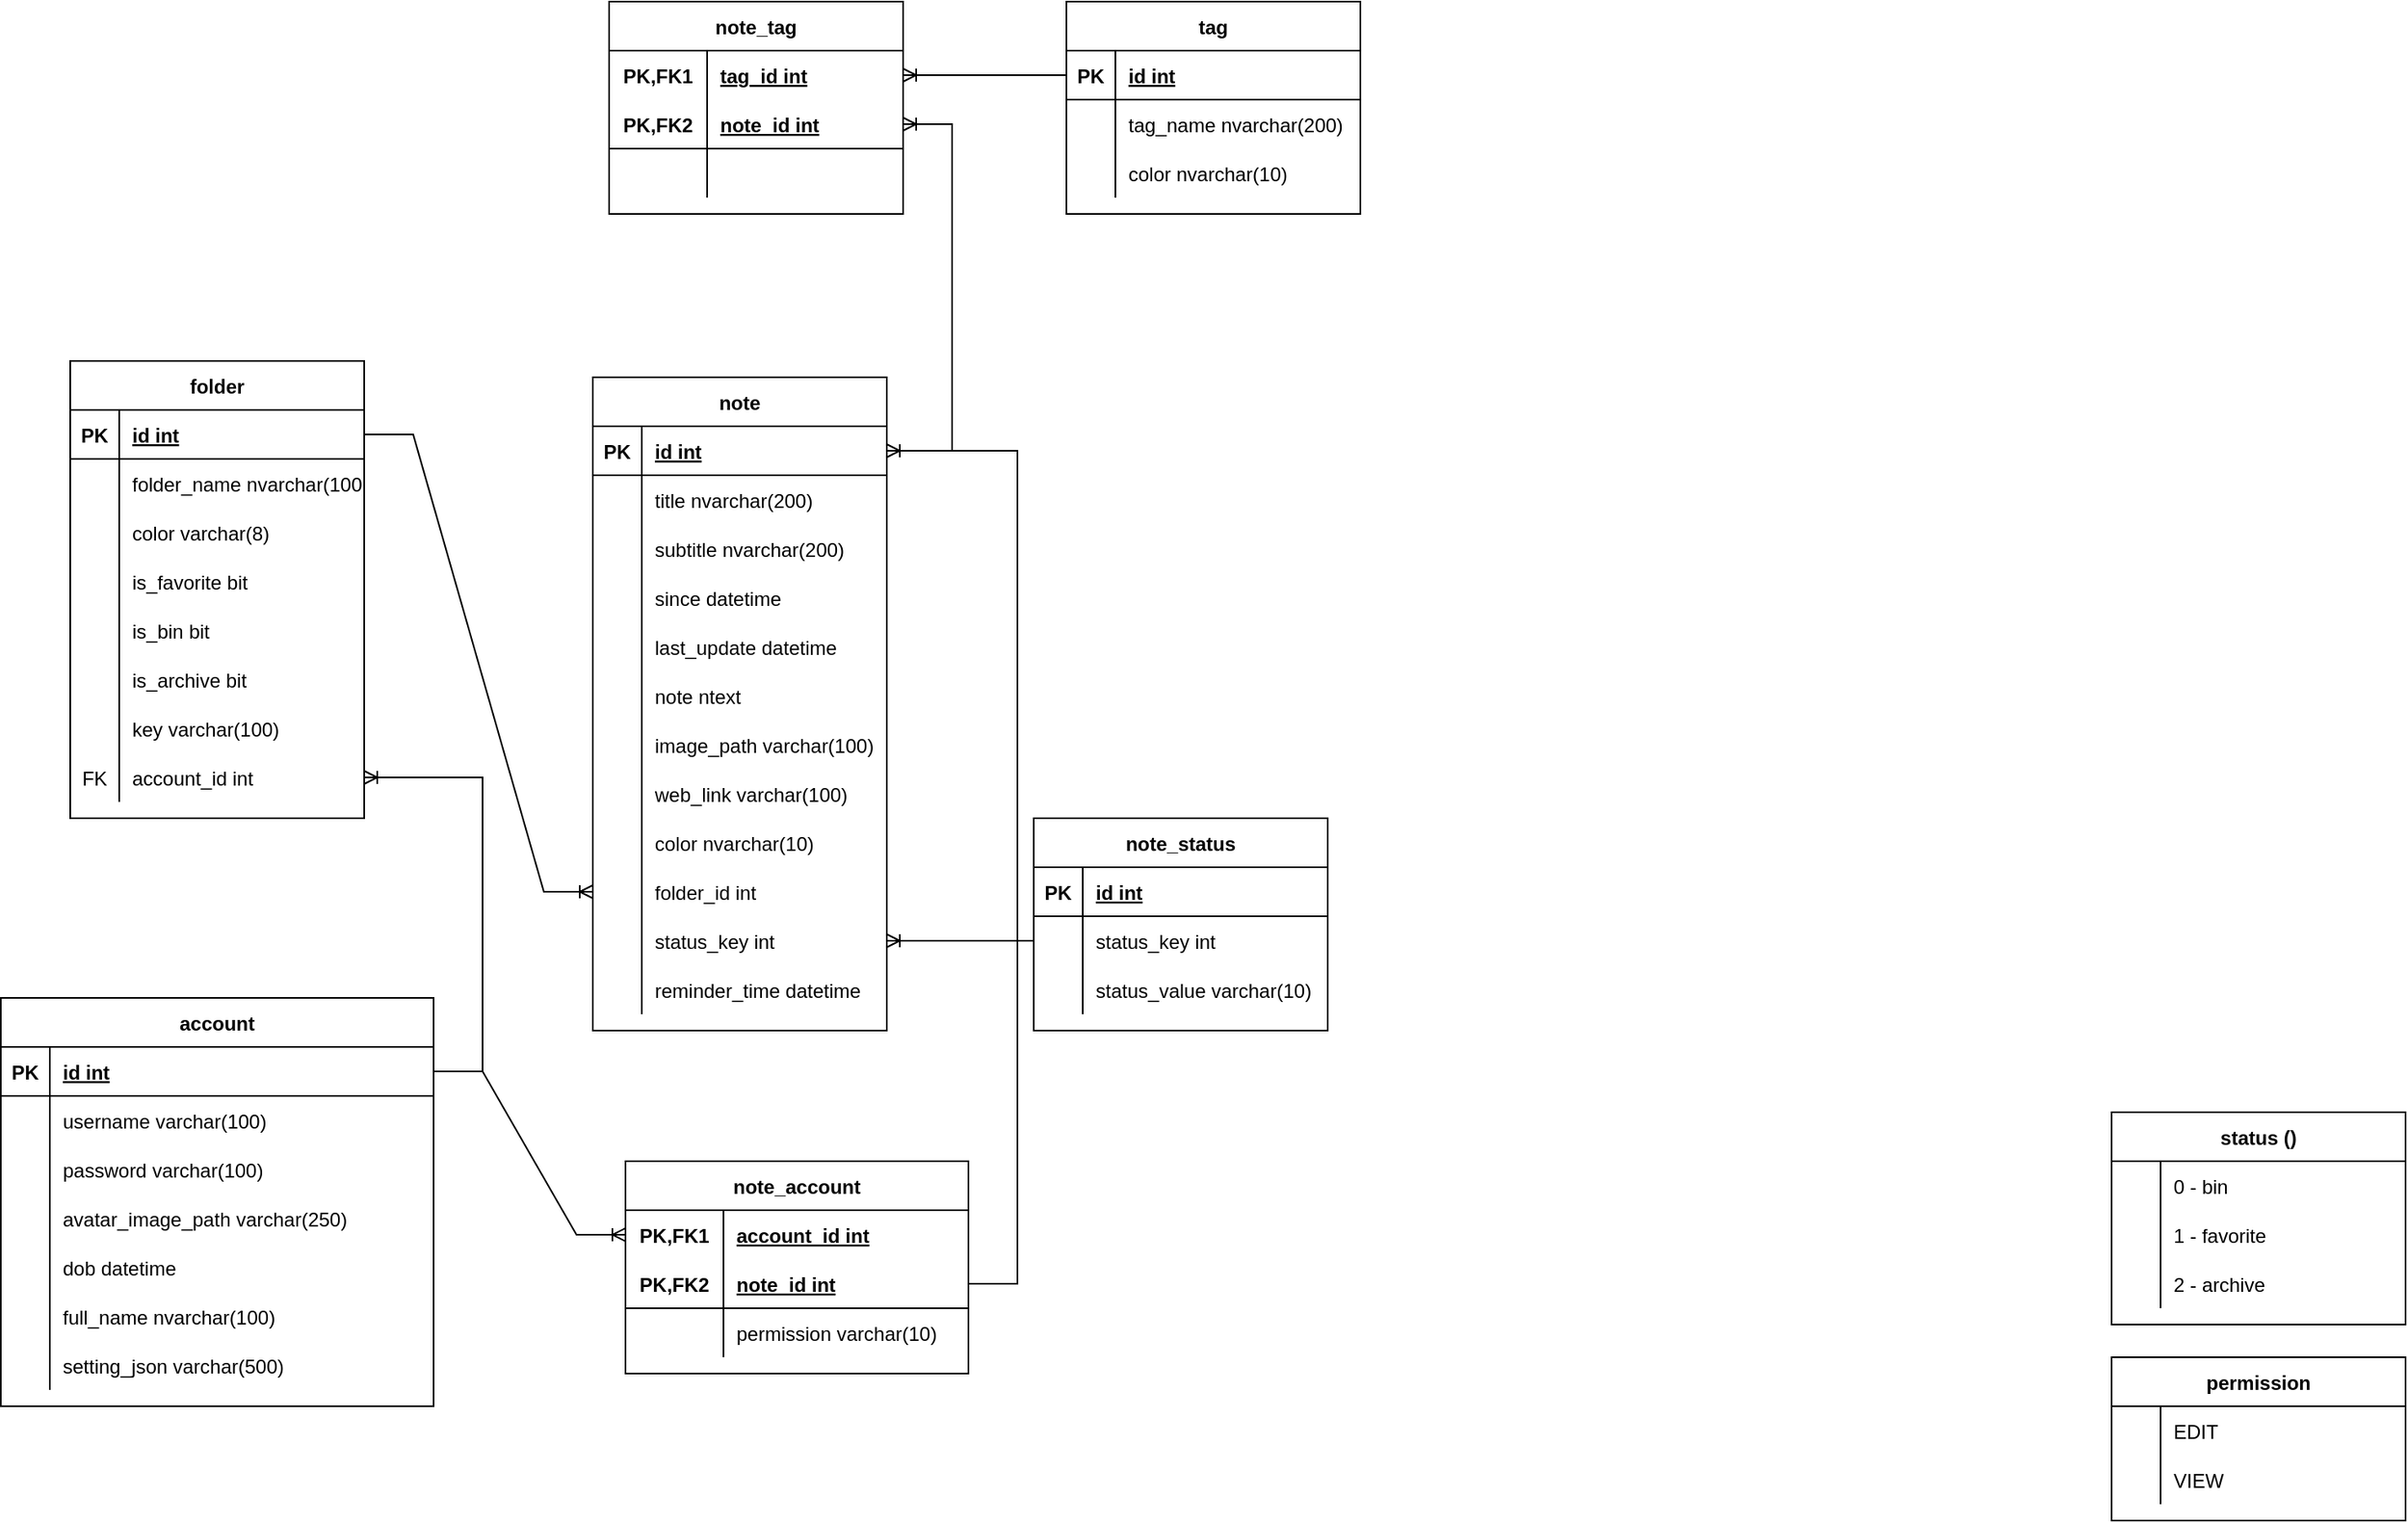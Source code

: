 <mxfile version="20.2.3" type="device"><diagram id="R2lEEEUBdFMjLlhIrx00" name="Page-1"><mxGraphModel dx="1278" dy="641" grid="1" gridSize="10" guides="1" tooltips="1" connect="1" arrows="1" fold="1" page="1" pageScale="1" pageWidth="850" pageHeight="1100" math="0" shadow="0" extFonts="Permanent Marker^https://fonts.googleapis.com/css?family=Permanent+Marker"><root><mxCell id="0"/><mxCell id="1" parent="0"/><mxCell id="a_EqCAq9RM7w2YIuKcie-1" value="note" style="shape=table;startSize=30;container=1;collapsible=1;childLayout=tableLayout;fixedRows=1;rowLines=0;fontStyle=1;align=center;resizeLast=1;" parent="1" vertex="1"><mxGeometry x="400" y="250" width="180" height="400" as="geometry"/></mxCell><mxCell id="a_EqCAq9RM7w2YIuKcie-2" value="" style="shape=tableRow;horizontal=0;startSize=0;swimlaneHead=0;swimlaneBody=0;fillColor=none;collapsible=0;dropTarget=0;points=[[0,0.5],[1,0.5]];portConstraint=eastwest;top=0;left=0;right=0;bottom=1;" parent="a_EqCAq9RM7w2YIuKcie-1" vertex="1"><mxGeometry y="30" width="180" height="30" as="geometry"/></mxCell><mxCell id="a_EqCAq9RM7w2YIuKcie-3" value="PK" style="shape=partialRectangle;connectable=0;fillColor=none;top=0;left=0;bottom=0;right=0;fontStyle=1;overflow=hidden;" parent="a_EqCAq9RM7w2YIuKcie-2" vertex="1"><mxGeometry width="30" height="30" as="geometry"><mxRectangle width="30" height="30" as="alternateBounds"/></mxGeometry></mxCell><mxCell id="a_EqCAq9RM7w2YIuKcie-4" value="id int" style="shape=partialRectangle;connectable=0;fillColor=none;top=0;left=0;bottom=0;right=0;align=left;spacingLeft=6;fontStyle=5;overflow=hidden;" parent="a_EqCAq9RM7w2YIuKcie-2" vertex="1"><mxGeometry x="30" width="150" height="30" as="geometry"><mxRectangle width="150" height="30" as="alternateBounds"/></mxGeometry></mxCell><mxCell id="a_EqCAq9RM7w2YIuKcie-5" value="" style="shape=tableRow;horizontal=0;startSize=0;swimlaneHead=0;swimlaneBody=0;fillColor=none;collapsible=0;dropTarget=0;points=[[0,0.5],[1,0.5]];portConstraint=eastwest;top=0;left=0;right=0;bottom=0;" parent="a_EqCAq9RM7w2YIuKcie-1" vertex="1"><mxGeometry y="60" width="180" height="30" as="geometry"/></mxCell><mxCell id="a_EqCAq9RM7w2YIuKcie-6" value="" style="shape=partialRectangle;connectable=0;fillColor=none;top=0;left=0;bottom=0;right=0;editable=1;overflow=hidden;" parent="a_EqCAq9RM7w2YIuKcie-5" vertex="1"><mxGeometry width="30" height="30" as="geometry"><mxRectangle width="30" height="30" as="alternateBounds"/></mxGeometry></mxCell><mxCell id="a_EqCAq9RM7w2YIuKcie-7" value="title nvarchar(200)" style="shape=partialRectangle;connectable=0;fillColor=none;top=0;left=0;bottom=0;right=0;align=left;spacingLeft=6;overflow=hidden;" parent="a_EqCAq9RM7w2YIuKcie-5" vertex="1"><mxGeometry x="30" width="150" height="30" as="geometry"><mxRectangle width="150" height="30" as="alternateBounds"/></mxGeometry></mxCell><mxCell id="a_EqCAq9RM7w2YIuKcie-8" value="" style="shape=tableRow;horizontal=0;startSize=0;swimlaneHead=0;swimlaneBody=0;fillColor=none;collapsible=0;dropTarget=0;points=[[0,0.5],[1,0.5]];portConstraint=eastwest;top=0;left=0;right=0;bottom=0;" parent="a_EqCAq9RM7w2YIuKcie-1" vertex="1"><mxGeometry y="90" width="180" height="30" as="geometry"/></mxCell><mxCell id="a_EqCAq9RM7w2YIuKcie-9" value="" style="shape=partialRectangle;connectable=0;fillColor=none;top=0;left=0;bottom=0;right=0;editable=1;overflow=hidden;" parent="a_EqCAq9RM7w2YIuKcie-8" vertex="1"><mxGeometry width="30" height="30" as="geometry"><mxRectangle width="30" height="30" as="alternateBounds"/></mxGeometry></mxCell><mxCell id="a_EqCAq9RM7w2YIuKcie-10" value="subtitle nvarchar(200)" style="shape=partialRectangle;connectable=0;fillColor=none;top=0;left=0;bottom=0;right=0;align=left;spacingLeft=6;overflow=hidden;" parent="a_EqCAq9RM7w2YIuKcie-8" vertex="1"><mxGeometry x="30" width="150" height="30" as="geometry"><mxRectangle width="150" height="30" as="alternateBounds"/></mxGeometry></mxCell><mxCell id="a_EqCAq9RM7w2YIuKcie-14" value="" style="shape=tableRow;horizontal=0;startSize=0;swimlaneHead=0;swimlaneBody=0;fillColor=none;collapsible=0;dropTarget=0;points=[[0,0.5],[1,0.5]];portConstraint=eastwest;top=0;left=0;right=0;bottom=0;" parent="a_EqCAq9RM7w2YIuKcie-1" vertex="1"><mxGeometry y="120" width="180" height="30" as="geometry"/></mxCell><mxCell id="a_EqCAq9RM7w2YIuKcie-15" value="" style="shape=partialRectangle;connectable=0;fillColor=none;top=0;left=0;bottom=0;right=0;editable=1;overflow=hidden;" parent="a_EqCAq9RM7w2YIuKcie-14" vertex="1"><mxGeometry width="30" height="30" as="geometry"><mxRectangle width="30" height="30" as="alternateBounds"/></mxGeometry></mxCell><mxCell id="a_EqCAq9RM7w2YIuKcie-16" value="since datetime" style="shape=partialRectangle;connectable=0;fillColor=none;top=0;left=0;bottom=0;right=0;align=left;spacingLeft=6;overflow=hidden;" parent="a_EqCAq9RM7w2YIuKcie-14" vertex="1"><mxGeometry x="30" width="150" height="30" as="geometry"><mxRectangle width="150" height="30" as="alternateBounds"/></mxGeometry></mxCell><mxCell id="gvXgsWzVO_7ggDCO8tn5-95" value="" style="shape=tableRow;horizontal=0;startSize=0;swimlaneHead=0;swimlaneBody=0;fillColor=none;collapsible=0;dropTarget=0;points=[[0,0.5],[1,0.5]];portConstraint=eastwest;top=0;left=0;right=0;bottom=0;" parent="a_EqCAq9RM7w2YIuKcie-1" vertex="1"><mxGeometry y="150" width="180" height="30" as="geometry"/></mxCell><mxCell id="gvXgsWzVO_7ggDCO8tn5-96" value="" style="shape=partialRectangle;connectable=0;fillColor=none;top=0;left=0;bottom=0;right=0;editable=1;overflow=hidden;" parent="gvXgsWzVO_7ggDCO8tn5-95" vertex="1"><mxGeometry width="30" height="30" as="geometry"><mxRectangle width="30" height="30" as="alternateBounds"/></mxGeometry></mxCell><mxCell id="gvXgsWzVO_7ggDCO8tn5-97" value="last_update datetime" style="shape=partialRectangle;connectable=0;fillColor=none;top=0;left=0;bottom=0;right=0;align=left;spacingLeft=6;overflow=hidden;" parent="gvXgsWzVO_7ggDCO8tn5-95" vertex="1"><mxGeometry x="30" width="150" height="30" as="geometry"><mxRectangle width="150" height="30" as="alternateBounds"/></mxGeometry></mxCell><mxCell id="a_EqCAq9RM7w2YIuKcie-11" value="" style="shape=tableRow;horizontal=0;startSize=0;swimlaneHead=0;swimlaneBody=0;fillColor=none;collapsible=0;dropTarget=0;points=[[0,0.5],[1,0.5]];portConstraint=eastwest;top=0;left=0;right=0;bottom=0;" parent="a_EqCAq9RM7w2YIuKcie-1" vertex="1"><mxGeometry y="180" width="180" height="30" as="geometry"/></mxCell><mxCell id="a_EqCAq9RM7w2YIuKcie-12" value="" style="shape=partialRectangle;connectable=0;fillColor=none;top=0;left=0;bottom=0;right=0;editable=1;overflow=hidden;" parent="a_EqCAq9RM7w2YIuKcie-11" vertex="1"><mxGeometry width="30" height="30" as="geometry"><mxRectangle width="30" height="30" as="alternateBounds"/></mxGeometry></mxCell><mxCell id="a_EqCAq9RM7w2YIuKcie-13" value="note ntext" style="shape=partialRectangle;connectable=0;fillColor=none;top=0;left=0;bottom=0;right=0;align=left;spacingLeft=6;overflow=hidden;" parent="a_EqCAq9RM7w2YIuKcie-11" vertex="1"><mxGeometry x="30" width="150" height="30" as="geometry"><mxRectangle width="150" height="30" as="alternateBounds"/></mxGeometry></mxCell><mxCell id="a_EqCAq9RM7w2YIuKcie-93" value="" style="shape=tableRow;horizontal=0;startSize=0;swimlaneHead=0;swimlaneBody=0;fillColor=none;collapsible=0;dropTarget=0;points=[[0,0.5],[1,0.5]];portConstraint=eastwest;top=0;left=0;right=0;bottom=0;" parent="a_EqCAq9RM7w2YIuKcie-1" vertex="1"><mxGeometry y="210" width="180" height="30" as="geometry"/></mxCell><mxCell id="a_EqCAq9RM7w2YIuKcie-94" value="" style="shape=partialRectangle;connectable=0;fillColor=none;top=0;left=0;bottom=0;right=0;editable=1;overflow=hidden;" parent="a_EqCAq9RM7w2YIuKcie-93" vertex="1"><mxGeometry width="30" height="30" as="geometry"><mxRectangle width="30" height="30" as="alternateBounds"/></mxGeometry></mxCell><mxCell id="a_EqCAq9RM7w2YIuKcie-95" value="image_path varchar(100)" style="shape=partialRectangle;connectable=0;fillColor=none;top=0;left=0;bottom=0;right=0;align=left;spacingLeft=6;overflow=hidden;" parent="a_EqCAq9RM7w2YIuKcie-93" vertex="1"><mxGeometry x="30" width="150" height="30" as="geometry"><mxRectangle width="150" height="30" as="alternateBounds"/></mxGeometry></mxCell><mxCell id="a_EqCAq9RM7w2YIuKcie-96" value="" style="shape=tableRow;horizontal=0;startSize=0;swimlaneHead=0;swimlaneBody=0;fillColor=none;collapsible=0;dropTarget=0;points=[[0,0.5],[1,0.5]];portConstraint=eastwest;top=0;left=0;right=0;bottom=0;" parent="a_EqCAq9RM7w2YIuKcie-1" vertex="1"><mxGeometry y="240" width="180" height="30" as="geometry"/></mxCell><mxCell id="a_EqCAq9RM7w2YIuKcie-97" value="" style="shape=partialRectangle;connectable=0;fillColor=none;top=0;left=0;bottom=0;right=0;editable=1;overflow=hidden;" parent="a_EqCAq9RM7w2YIuKcie-96" vertex="1"><mxGeometry width="30" height="30" as="geometry"><mxRectangle width="30" height="30" as="alternateBounds"/></mxGeometry></mxCell><mxCell id="a_EqCAq9RM7w2YIuKcie-98" value="web_link varchar(100)" style="shape=partialRectangle;connectable=0;fillColor=none;top=0;left=0;bottom=0;right=0;align=left;spacingLeft=6;overflow=hidden;" parent="a_EqCAq9RM7w2YIuKcie-96" vertex="1"><mxGeometry x="30" width="150" height="30" as="geometry"><mxRectangle width="150" height="30" as="alternateBounds"/></mxGeometry></mxCell><mxCell id="a_EqCAq9RM7w2YIuKcie-39" value="" style="shape=tableRow;horizontal=0;startSize=0;swimlaneHead=0;swimlaneBody=0;fillColor=none;collapsible=0;dropTarget=0;points=[[0,0.5],[1,0.5]];portConstraint=eastwest;top=0;left=0;right=0;bottom=0;" parent="a_EqCAq9RM7w2YIuKcie-1" vertex="1"><mxGeometry y="270" width="180" height="30" as="geometry"/></mxCell><mxCell id="a_EqCAq9RM7w2YIuKcie-40" value="" style="shape=partialRectangle;connectable=0;fillColor=none;top=0;left=0;bottom=0;right=0;editable=1;overflow=hidden;" parent="a_EqCAq9RM7w2YIuKcie-39" vertex="1"><mxGeometry width="30" height="30" as="geometry"><mxRectangle width="30" height="30" as="alternateBounds"/></mxGeometry></mxCell><mxCell id="a_EqCAq9RM7w2YIuKcie-41" value="color nvarchar(10)" style="shape=partialRectangle;connectable=0;fillColor=none;top=0;left=0;bottom=0;right=0;align=left;spacingLeft=6;overflow=hidden;" parent="a_EqCAq9RM7w2YIuKcie-39" vertex="1"><mxGeometry x="30" width="150" height="30" as="geometry"><mxRectangle width="150" height="30" as="alternateBounds"/></mxGeometry></mxCell><mxCell id="a_EqCAq9RM7w2YIuKcie-81" value="" style="shape=tableRow;horizontal=0;startSize=0;swimlaneHead=0;swimlaneBody=0;fillColor=none;collapsible=0;dropTarget=0;points=[[0,0.5],[1,0.5]];portConstraint=eastwest;top=0;left=0;right=0;bottom=0;" parent="a_EqCAq9RM7w2YIuKcie-1" vertex="1"><mxGeometry y="300" width="180" height="30" as="geometry"/></mxCell><mxCell id="a_EqCAq9RM7w2YIuKcie-82" value="" style="shape=partialRectangle;connectable=0;fillColor=none;top=0;left=0;bottom=0;right=0;editable=1;overflow=hidden;" parent="a_EqCAq9RM7w2YIuKcie-81" vertex="1"><mxGeometry width="30" height="30" as="geometry"><mxRectangle width="30" height="30" as="alternateBounds"/></mxGeometry></mxCell><mxCell id="a_EqCAq9RM7w2YIuKcie-83" value="folder_id int" style="shape=partialRectangle;connectable=0;fillColor=none;top=0;left=0;bottom=0;right=0;align=left;spacingLeft=6;overflow=hidden;" parent="a_EqCAq9RM7w2YIuKcie-81" vertex="1"><mxGeometry x="30" width="150" height="30" as="geometry"><mxRectangle width="150" height="30" as="alternateBounds"/></mxGeometry></mxCell><mxCell id="a_EqCAq9RM7w2YIuKcie-84" value="" style="shape=tableRow;horizontal=0;startSize=0;swimlaneHead=0;swimlaneBody=0;fillColor=none;collapsible=0;dropTarget=0;points=[[0,0.5],[1,0.5]];portConstraint=eastwest;top=0;left=0;right=0;bottom=0;" parent="a_EqCAq9RM7w2YIuKcie-1" vertex="1"><mxGeometry y="330" width="180" height="30" as="geometry"/></mxCell><mxCell id="a_EqCAq9RM7w2YIuKcie-85" value="" style="shape=partialRectangle;connectable=0;fillColor=none;top=0;left=0;bottom=0;right=0;editable=1;overflow=hidden;" parent="a_EqCAq9RM7w2YIuKcie-84" vertex="1"><mxGeometry width="30" height="30" as="geometry"><mxRectangle width="30" height="30" as="alternateBounds"/></mxGeometry></mxCell><mxCell id="a_EqCAq9RM7w2YIuKcie-86" value="status_key int" style="shape=partialRectangle;connectable=0;fillColor=none;top=0;left=0;bottom=0;right=0;align=left;spacingLeft=6;overflow=hidden;" parent="a_EqCAq9RM7w2YIuKcie-84" vertex="1"><mxGeometry x="30" width="150" height="30" as="geometry"><mxRectangle width="150" height="30" as="alternateBounds"/></mxGeometry></mxCell><mxCell id="gvXgsWzVO_7ggDCO8tn5-23" value="" style="shape=tableRow;horizontal=0;startSize=0;swimlaneHead=0;swimlaneBody=0;fillColor=none;collapsible=0;dropTarget=0;points=[[0,0.5],[1,0.5]];portConstraint=eastwest;top=0;left=0;right=0;bottom=0;" parent="a_EqCAq9RM7w2YIuKcie-1" vertex="1"><mxGeometry y="360" width="180" height="30" as="geometry"/></mxCell><mxCell id="gvXgsWzVO_7ggDCO8tn5-24" value="" style="shape=partialRectangle;connectable=0;fillColor=none;top=0;left=0;bottom=0;right=0;editable=1;overflow=hidden;" parent="gvXgsWzVO_7ggDCO8tn5-23" vertex="1"><mxGeometry width="30" height="30" as="geometry"><mxRectangle width="30" height="30" as="alternateBounds"/></mxGeometry></mxCell><mxCell id="gvXgsWzVO_7ggDCO8tn5-25" value="reminder_time datetime" style="shape=partialRectangle;connectable=0;fillColor=none;top=0;left=0;bottom=0;right=0;align=left;spacingLeft=6;overflow=hidden;" parent="gvXgsWzVO_7ggDCO8tn5-23" vertex="1"><mxGeometry x="30" width="150" height="30" as="geometry"><mxRectangle width="150" height="30" as="alternateBounds"/></mxGeometry></mxCell><mxCell id="a_EqCAq9RM7w2YIuKcie-26" value="tag" style="shape=table;startSize=30;container=1;collapsible=1;childLayout=tableLayout;fixedRows=1;rowLines=0;fontStyle=1;align=center;resizeLast=1;" parent="1" vertex="1"><mxGeometry x="690" y="20" width="180" height="130" as="geometry"/></mxCell><mxCell id="a_EqCAq9RM7w2YIuKcie-27" value="" style="shape=tableRow;horizontal=0;startSize=0;swimlaneHead=0;swimlaneBody=0;fillColor=none;collapsible=0;dropTarget=0;points=[[0,0.5],[1,0.5]];portConstraint=eastwest;top=0;left=0;right=0;bottom=1;" parent="a_EqCAq9RM7w2YIuKcie-26" vertex="1"><mxGeometry y="30" width="180" height="30" as="geometry"/></mxCell><mxCell id="a_EqCAq9RM7w2YIuKcie-28" value="PK" style="shape=partialRectangle;connectable=0;fillColor=none;top=0;left=0;bottom=0;right=0;fontStyle=1;overflow=hidden;" parent="a_EqCAq9RM7w2YIuKcie-27" vertex="1"><mxGeometry width="30" height="30" as="geometry"><mxRectangle width="30" height="30" as="alternateBounds"/></mxGeometry></mxCell><mxCell id="a_EqCAq9RM7w2YIuKcie-29" value="id int" style="shape=partialRectangle;connectable=0;fillColor=none;top=0;left=0;bottom=0;right=0;align=left;spacingLeft=6;fontStyle=5;overflow=hidden;" parent="a_EqCAq9RM7w2YIuKcie-27" vertex="1"><mxGeometry x="30" width="150" height="30" as="geometry"><mxRectangle width="150" height="30" as="alternateBounds"/></mxGeometry></mxCell><mxCell id="a_EqCAq9RM7w2YIuKcie-30" value="" style="shape=tableRow;horizontal=0;startSize=0;swimlaneHead=0;swimlaneBody=0;fillColor=none;collapsible=0;dropTarget=0;points=[[0,0.5],[1,0.5]];portConstraint=eastwest;top=0;left=0;right=0;bottom=0;" parent="a_EqCAq9RM7w2YIuKcie-26" vertex="1"><mxGeometry y="60" width="180" height="30" as="geometry"/></mxCell><mxCell id="a_EqCAq9RM7w2YIuKcie-31" value="" style="shape=partialRectangle;connectable=0;fillColor=none;top=0;left=0;bottom=0;right=0;editable=1;overflow=hidden;" parent="a_EqCAq9RM7w2YIuKcie-30" vertex="1"><mxGeometry width="30" height="30" as="geometry"><mxRectangle width="30" height="30" as="alternateBounds"/></mxGeometry></mxCell><mxCell id="a_EqCAq9RM7w2YIuKcie-32" value="tag_name nvarchar(200)" style="shape=partialRectangle;connectable=0;fillColor=none;top=0;left=0;bottom=0;right=0;align=left;spacingLeft=6;overflow=hidden;" parent="a_EqCAq9RM7w2YIuKcie-30" vertex="1"><mxGeometry x="30" width="150" height="30" as="geometry"><mxRectangle width="150" height="30" as="alternateBounds"/></mxGeometry></mxCell><mxCell id="a_EqCAq9RM7w2YIuKcie-33" value="" style="shape=tableRow;horizontal=0;startSize=0;swimlaneHead=0;swimlaneBody=0;fillColor=none;collapsible=0;dropTarget=0;points=[[0,0.5],[1,0.5]];portConstraint=eastwest;top=0;left=0;right=0;bottom=0;" parent="a_EqCAq9RM7w2YIuKcie-26" vertex="1"><mxGeometry y="90" width="180" height="30" as="geometry"/></mxCell><mxCell id="a_EqCAq9RM7w2YIuKcie-34" value="" style="shape=partialRectangle;connectable=0;fillColor=none;top=0;left=0;bottom=0;right=0;editable=1;overflow=hidden;" parent="a_EqCAq9RM7w2YIuKcie-33" vertex="1"><mxGeometry width="30" height="30" as="geometry"><mxRectangle width="30" height="30" as="alternateBounds"/></mxGeometry></mxCell><mxCell id="a_EqCAq9RM7w2YIuKcie-35" value="color nvarchar(10)" style="shape=partialRectangle;connectable=0;fillColor=none;top=0;left=0;bottom=0;right=0;align=left;spacingLeft=6;overflow=hidden;" parent="a_EqCAq9RM7w2YIuKcie-33" vertex="1"><mxGeometry x="30" width="150" height="30" as="geometry"><mxRectangle width="150" height="30" as="alternateBounds"/></mxGeometry></mxCell><mxCell id="a_EqCAq9RM7w2YIuKcie-55" value="note_tag" style="shape=table;startSize=30;container=1;collapsible=1;childLayout=tableLayout;fixedRows=1;rowLines=0;fontStyle=1;align=center;resizeLast=1;" parent="1" vertex="1"><mxGeometry x="410" y="20" width="180" height="130" as="geometry"/></mxCell><mxCell id="a_EqCAq9RM7w2YIuKcie-56" value="" style="shape=tableRow;horizontal=0;startSize=0;swimlaneHead=0;swimlaneBody=0;fillColor=none;collapsible=0;dropTarget=0;points=[[0,0.5],[1,0.5]];portConstraint=eastwest;top=0;left=0;right=0;bottom=0;" parent="a_EqCAq9RM7w2YIuKcie-55" vertex="1"><mxGeometry y="30" width="180" height="30" as="geometry"/></mxCell><mxCell id="a_EqCAq9RM7w2YIuKcie-57" value="PK,FK1" style="shape=partialRectangle;connectable=0;fillColor=none;top=0;left=0;bottom=0;right=0;fontStyle=1;overflow=hidden;" parent="a_EqCAq9RM7w2YIuKcie-56" vertex="1"><mxGeometry width="60" height="30" as="geometry"><mxRectangle width="60" height="30" as="alternateBounds"/></mxGeometry></mxCell><mxCell id="a_EqCAq9RM7w2YIuKcie-58" value="tag_id int" style="shape=partialRectangle;connectable=0;fillColor=none;top=0;left=0;bottom=0;right=0;align=left;spacingLeft=6;fontStyle=5;overflow=hidden;" parent="a_EqCAq9RM7w2YIuKcie-56" vertex="1"><mxGeometry x="60" width="120" height="30" as="geometry"><mxRectangle width="120" height="30" as="alternateBounds"/></mxGeometry></mxCell><mxCell id="a_EqCAq9RM7w2YIuKcie-59" value="" style="shape=tableRow;horizontal=0;startSize=0;swimlaneHead=0;swimlaneBody=0;fillColor=none;collapsible=0;dropTarget=0;points=[[0,0.5],[1,0.5]];portConstraint=eastwest;top=0;left=0;right=0;bottom=1;" parent="a_EqCAq9RM7w2YIuKcie-55" vertex="1"><mxGeometry y="60" width="180" height="30" as="geometry"/></mxCell><mxCell id="a_EqCAq9RM7w2YIuKcie-60" value="PK,FK2" style="shape=partialRectangle;connectable=0;fillColor=none;top=0;left=0;bottom=0;right=0;fontStyle=1;overflow=hidden;" parent="a_EqCAq9RM7w2YIuKcie-59" vertex="1"><mxGeometry width="60" height="30" as="geometry"><mxRectangle width="60" height="30" as="alternateBounds"/></mxGeometry></mxCell><mxCell id="a_EqCAq9RM7w2YIuKcie-61" value="note_id int" style="shape=partialRectangle;connectable=0;fillColor=none;top=0;left=0;bottom=0;right=0;align=left;spacingLeft=6;fontStyle=5;overflow=hidden;" parent="a_EqCAq9RM7w2YIuKcie-59" vertex="1"><mxGeometry x="60" width="120" height="30" as="geometry"><mxRectangle width="120" height="30" as="alternateBounds"/></mxGeometry></mxCell><mxCell id="a_EqCAq9RM7w2YIuKcie-65" value="" style="shape=tableRow;horizontal=0;startSize=0;swimlaneHead=0;swimlaneBody=0;fillColor=none;collapsible=0;dropTarget=0;points=[[0,0.5],[1,0.5]];portConstraint=eastwest;top=0;left=0;right=0;bottom=0;" parent="a_EqCAq9RM7w2YIuKcie-55" vertex="1"><mxGeometry y="90" width="180" height="30" as="geometry"/></mxCell><mxCell id="a_EqCAq9RM7w2YIuKcie-66" value="" style="shape=partialRectangle;connectable=0;fillColor=none;top=0;left=0;bottom=0;right=0;editable=1;overflow=hidden;" parent="a_EqCAq9RM7w2YIuKcie-65" vertex="1"><mxGeometry width="60" height="30" as="geometry"><mxRectangle width="60" height="30" as="alternateBounds"/></mxGeometry></mxCell><mxCell id="a_EqCAq9RM7w2YIuKcie-67" value="" style="shape=partialRectangle;connectable=0;fillColor=none;top=0;left=0;bottom=0;right=0;align=left;spacingLeft=6;overflow=hidden;" parent="a_EqCAq9RM7w2YIuKcie-65" vertex="1"><mxGeometry x="60" width="120" height="30" as="geometry"><mxRectangle width="120" height="30" as="alternateBounds"/></mxGeometry></mxCell><mxCell id="a_EqCAq9RM7w2YIuKcie-68" value="folder" style="shape=table;startSize=30;container=1;collapsible=1;childLayout=tableLayout;fixedRows=1;rowLines=0;fontStyle=1;align=center;resizeLast=1;" parent="1" vertex="1"><mxGeometry x="80" y="240" width="180" height="280" as="geometry"/></mxCell><mxCell id="a_EqCAq9RM7w2YIuKcie-69" value="" style="shape=tableRow;horizontal=0;startSize=0;swimlaneHead=0;swimlaneBody=0;fillColor=none;collapsible=0;dropTarget=0;points=[[0,0.5],[1,0.5]];portConstraint=eastwest;top=0;left=0;right=0;bottom=1;" parent="a_EqCAq9RM7w2YIuKcie-68" vertex="1"><mxGeometry y="30" width="180" height="30" as="geometry"/></mxCell><mxCell id="a_EqCAq9RM7w2YIuKcie-70" value="PK" style="shape=partialRectangle;connectable=0;fillColor=none;top=0;left=0;bottom=0;right=0;fontStyle=1;overflow=hidden;" parent="a_EqCAq9RM7w2YIuKcie-69" vertex="1"><mxGeometry width="30" height="30" as="geometry"><mxRectangle width="30" height="30" as="alternateBounds"/></mxGeometry></mxCell><mxCell id="a_EqCAq9RM7w2YIuKcie-71" value="id int" style="shape=partialRectangle;connectable=0;fillColor=none;top=0;left=0;bottom=0;right=0;align=left;spacingLeft=6;fontStyle=5;overflow=hidden;" parent="a_EqCAq9RM7w2YIuKcie-69" vertex="1"><mxGeometry x="30" width="150" height="30" as="geometry"><mxRectangle width="150" height="30" as="alternateBounds"/></mxGeometry></mxCell><mxCell id="a_EqCAq9RM7w2YIuKcie-72" value="" style="shape=tableRow;horizontal=0;startSize=0;swimlaneHead=0;swimlaneBody=0;fillColor=none;collapsible=0;dropTarget=0;points=[[0,0.5],[1,0.5]];portConstraint=eastwest;top=0;left=0;right=0;bottom=0;" parent="a_EqCAq9RM7w2YIuKcie-68" vertex="1"><mxGeometry y="60" width="180" height="30" as="geometry"/></mxCell><mxCell id="a_EqCAq9RM7w2YIuKcie-73" value="" style="shape=partialRectangle;connectable=0;fillColor=none;top=0;left=0;bottom=0;right=0;editable=1;overflow=hidden;" parent="a_EqCAq9RM7w2YIuKcie-72" vertex="1"><mxGeometry width="30" height="30" as="geometry"><mxRectangle width="30" height="30" as="alternateBounds"/></mxGeometry></mxCell><mxCell id="a_EqCAq9RM7w2YIuKcie-74" value="folder_name nvarchar(100)" style="shape=partialRectangle;connectable=0;fillColor=none;top=0;left=0;bottom=0;right=0;align=left;spacingLeft=6;overflow=hidden;" parent="a_EqCAq9RM7w2YIuKcie-72" vertex="1"><mxGeometry x="30" width="150" height="30" as="geometry"><mxRectangle width="150" height="30" as="alternateBounds"/></mxGeometry></mxCell><mxCell id="a_EqCAq9RM7w2YIuKcie-75" value="" style="shape=tableRow;horizontal=0;startSize=0;swimlaneHead=0;swimlaneBody=0;fillColor=none;collapsible=0;dropTarget=0;points=[[0,0.5],[1,0.5]];portConstraint=eastwest;top=0;left=0;right=0;bottom=0;" parent="a_EqCAq9RM7w2YIuKcie-68" vertex="1"><mxGeometry y="90" width="180" height="30" as="geometry"/></mxCell><mxCell id="a_EqCAq9RM7w2YIuKcie-76" value="" style="shape=partialRectangle;connectable=0;fillColor=none;top=0;left=0;bottom=0;right=0;editable=1;overflow=hidden;" parent="a_EqCAq9RM7w2YIuKcie-75" vertex="1"><mxGeometry width="30" height="30" as="geometry"><mxRectangle width="30" height="30" as="alternateBounds"/></mxGeometry></mxCell><mxCell id="a_EqCAq9RM7w2YIuKcie-77" value="color varchar(8)" style="shape=partialRectangle;connectable=0;fillColor=none;top=0;left=0;bottom=0;right=0;align=left;spacingLeft=6;overflow=hidden;" parent="a_EqCAq9RM7w2YIuKcie-75" vertex="1"><mxGeometry x="30" width="150" height="30" as="geometry"><mxRectangle width="150" height="30" as="alternateBounds"/></mxGeometry></mxCell><mxCell id="gvXgsWzVO_7ggDCO8tn5-111" value="" style="shape=tableRow;horizontal=0;startSize=0;swimlaneHead=0;swimlaneBody=0;fillColor=none;collapsible=0;dropTarget=0;points=[[0,0.5],[1,0.5]];portConstraint=eastwest;top=0;left=0;right=0;bottom=0;" parent="a_EqCAq9RM7w2YIuKcie-68" vertex="1"><mxGeometry y="120" width="180" height="30" as="geometry"/></mxCell><mxCell id="gvXgsWzVO_7ggDCO8tn5-112" value="" style="shape=partialRectangle;connectable=0;fillColor=none;top=0;left=0;bottom=0;right=0;editable=1;overflow=hidden;" parent="gvXgsWzVO_7ggDCO8tn5-111" vertex="1"><mxGeometry width="30" height="30" as="geometry"><mxRectangle width="30" height="30" as="alternateBounds"/></mxGeometry></mxCell><mxCell id="gvXgsWzVO_7ggDCO8tn5-113" value="is_favorite bit" style="shape=partialRectangle;connectable=0;fillColor=none;top=0;left=0;bottom=0;right=0;align=left;spacingLeft=6;overflow=hidden;" parent="gvXgsWzVO_7ggDCO8tn5-111" vertex="1"><mxGeometry x="30" width="150" height="30" as="geometry"><mxRectangle width="150" height="30" as="alternateBounds"/></mxGeometry></mxCell><mxCell id="gvXgsWzVO_7ggDCO8tn5-114" value="" style="shape=tableRow;horizontal=0;startSize=0;swimlaneHead=0;swimlaneBody=0;fillColor=none;collapsible=0;dropTarget=0;points=[[0,0.5],[1,0.5]];portConstraint=eastwest;top=0;left=0;right=0;bottom=0;" parent="a_EqCAq9RM7w2YIuKcie-68" vertex="1"><mxGeometry y="150" width="180" height="30" as="geometry"/></mxCell><mxCell id="gvXgsWzVO_7ggDCO8tn5-115" value="" style="shape=partialRectangle;connectable=0;fillColor=none;top=0;left=0;bottom=0;right=0;editable=1;overflow=hidden;" parent="gvXgsWzVO_7ggDCO8tn5-114" vertex="1"><mxGeometry width="30" height="30" as="geometry"><mxRectangle width="30" height="30" as="alternateBounds"/></mxGeometry></mxCell><mxCell id="gvXgsWzVO_7ggDCO8tn5-116" value="is_bin bit" style="shape=partialRectangle;connectable=0;fillColor=none;top=0;left=0;bottom=0;right=0;align=left;spacingLeft=6;overflow=hidden;" parent="gvXgsWzVO_7ggDCO8tn5-114" vertex="1"><mxGeometry x="30" width="150" height="30" as="geometry"><mxRectangle width="150" height="30" as="alternateBounds"/></mxGeometry></mxCell><mxCell id="gvXgsWzVO_7ggDCO8tn5-117" value="" style="shape=tableRow;horizontal=0;startSize=0;swimlaneHead=0;swimlaneBody=0;fillColor=none;collapsible=0;dropTarget=0;points=[[0,0.5],[1,0.5]];portConstraint=eastwest;top=0;left=0;right=0;bottom=0;" parent="a_EqCAq9RM7w2YIuKcie-68" vertex="1"><mxGeometry y="180" width="180" height="30" as="geometry"/></mxCell><mxCell id="gvXgsWzVO_7ggDCO8tn5-118" value="" style="shape=partialRectangle;connectable=0;fillColor=none;top=0;left=0;bottom=0;right=0;editable=1;overflow=hidden;" parent="gvXgsWzVO_7ggDCO8tn5-117" vertex="1"><mxGeometry width="30" height="30" as="geometry"><mxRectangle width="30" height="30" as="alternateBounds"/></mxGeometry></mxCell><mxCell id="gvXgsWzVO_7ggDCO8tn5-119" value="is_archive bit" style="shape=partialRectangle;connectable=0;fillColor=none;top=0;left=0;bottom=0;right=0;align=left;spacingLeft=6;overflow=hidden;" parent="gvXgsWzVO_7ggDCO8tn5-117" vertex="1"><mxGeometry x="30" width="150" height="30" as="geometry"><mxRectangle width="150" height="30" as="alternateBounds"/></mxGeometry></mxCell><mxCell id="gvXgsWzVO_7ggDCO8tn5-120" value="" style="shape=tableRow;horizontal=0;startSize=0;swimlaneHead=0;swimlaneBody=0;fillColor=none;collapsible=0;dropTarget=0;points=[[0,0.5],[1,0.5]];portConstraint=eastwest;top=0;left=0;right=0;bottom=0;" parent="a_EqCAq9RM7w2YIuKcie-68" vertex="1"><mxGeometry y="210" width="180" height="30" as="geometry"/></mxCell><mxCell id="gvXgsWzVO_7ggDCO8tn5-121" value="" style="shape=partialRectangle;connectable=0;fillColor=none;top=0;left=0;bottom=0;right=0;editable=1;overflow=hidden;" parent="gvXgsWzVO_7ggDCO8tn5-120" vertex="1"><mxGeometry width="30" height="30" as="geometry"><mxRectangle width="30" height="30" as="alternateBounds"/></mxGeometry></mxCell><mxCell id="gvXgsWzVO_7ggDCO8tn5-122" value="key varchar(100)" style="shape=partialRectangle;connectable=0;fillColor=none;top=0;left=0;bottom=0;right=0;align=left;spacingLeft=6;overflow=hidden;" parent="gvXgsWzVO_7ggDCO8tn5-120" vertex="1"><mxGeometry x="30" width="150" height="30" as="geometry"><mxRectangle width="150" height="30" as="alternateBounds"/></mxGeometry></mxCell><mxCell id="i4mysxkdDvHQE1ynzs3m-21" value="" style="shape=tableRow;horizontal=0;startSize=0;swimlaneHead=0;swimlaneBody=0;fillColor=none;collapsible=0;dropTarget=0;points=[[0,0.5],[1,0.5]];portConstraint=eastwest;top=0;left=0;right=0;bottom=0;" vertex="1" parent="a_EqCAq9RM7w2YIuKcie-68"><mxGeometry y="240" width="180" height="30" as="geometry"/></mxCell><mxCell id="i4mysxkdDvHQE1ynzs3m-22" value="FK" style="shape=partialRectangle;connectable=0;fillColor=none;top=0;left=0;bottom=0;right=0;editable=1;overflow=hidden;" vertex="1" parent="i4mysxkdDvHQE1ynzs3m-21"><mxGeometry width="30" height="30" as="geometry"><mxRectangle width="30" height="30" as="alternateBounds"/></mxGeometry></mxCell><mxCell id="i4mysxkdDvHQE1ynzs3m-23" value="account_id int" style="shape=partialRectangle;connectable=0;fillColor=none;top=0;left=0;bottom=0;right=0;align=left;spacingLeft=6;overflow=hidden;" vertex="1" parent="i4mysxkdDvHQE1ynzs3m-21"><mxGeometry x="30" width="150" height="30" as="geometry"><mxRectangle width="150" height="30" as="alternateBounds"/></mxGeometry></mxCell><mxCell id="a_EqCAq9RM7w2YIuKcie-90" value="" style="edgeStyle=entityRelationEdgeStyle;fontSize=12;html=1;endArrow=ERoneToMany;rounded=0;" parent="1" source="a_EqCAq9RM7w2YIuKcie-2" target="a_EqCAq9RM7w2YIuKcie-59" edge="1"><mxGeometry width="100" height="100" relative="1" as="geometry"><mxPoint x="370" y="340" as="sourcePoint"/><mxPoint x="470" y="240" as="targetPoint"/></mxGeometry></mxCell><mxCell id="a_EqCAq9RM7w2YIuKcie-91" value="" style="edgeStyle=entityRelationEdgeStyle;fontSize=12;html=1;endArrow=ERoneToMany;rounded=0;" parent="1" source="a_EqCAq9RM7w2YIuKcie-27" target="a_EqCAq9RM7w2YIuKcie-56" edge="1"><mxGeometry width="100" height="100" relative="1" as="geometry"><mxPoint x="370" y="340" as="sourcePoint"/><mxPoint x="470" y="240" as="targetPoint"/></mxGeometry></mxCell><mxCell id="a_EqCAq9RM7w2YIuKcie-92" value="" style="edgeStyle=entityRelationEdgeStyle;fontSize=12;html=1;endArrow=ERoneToMany;rounded=0;" parent="1" source="a_EqCAq9RM7w2YIuKcie-69" target="a_EqCAq9RM7w2YIuKcie-81" edge="1"><mxGeometry width="100" height="100" relative="1" as="geometry"><mxPoint x="370" y="340" as="sourcePoint"/><mxPoint x="470" y="240" as="targetPoint"/></mxGeometry></mxCell><mxCell id="gvXgsWzVO_7ggDCO8tn5-1" value="account" style="shape=table;startSize=30;container=1;collapsible=1;childLayout=tableLayout;fixedRows=1;rowLines=0;fontStyle=1;align=center;resizeLast=1;" parent="1" vertex="1"><mxGeometry x="37.5" y="630" width="265" height="250" as="geometry"/></mxCell><mxCell id="gvXgsWzVO_7ggDCO8tn5-2" value="" style="shape=tableRow;horizontal=0;startSize=0;swimlaneHead=0;swimlaneBody=0;fillColor=none;collapsible=0;dropTarget=0;points=[[0,0.5],[1,0.5]];portConstraint=eastwest;top=0;left=0;right=0;bottom=1;" parent="gvXgsWzVO_7ggDCO8tn5-1" vertex="1"><mxGeometry y="30" width="265" height="30" as="geometry"/></mxCell><mxCell id="gvXgsWzVO_7ggDCO8tn5-3" value="PK" style="shape=partialRectangle;connectable=0;fillColor=none;top=0;left=0;bottom=0;right=0;fontStyle=1;overflow=hidden;" parent="gvXgsWzVO_7ggDCO8tn5-2" vertex="1"><mxGeometry width="30" height="30" as="geometry"><mxRectangle width="30" height="30" as="alternateBounds"/></mxGeometry></mxCell><mxCell id="gvXgsWzVO_7ggDCO8tn5-4" value="id int" style="shape=partialRectangle;connectable=0;fillColor=none;top=0;left=0;bottom=0;right=0;align=left;spacingLeft=6;fontStyle=5;overflow=hidden;" parent="gvXgsWzVO_7ggDCO8tn5-2" vertex="1"><mxGeometry x="30" width="235" height="30" as="geometry"><mxRectangle width="235" height="30" as="alternateBounds"/></mxGeometry></mxCell><mxCell id="gvXgsWzVO_7ggDCO8tn5-5" value="" style="shape=tableRow;horizontal=0;startSize=0;swimlaneHead=0;swimlaneBody=0;fillColor=none;collapsible=0;dropTarget=0;points=[[0,0.5],[1,0.5]];portConstraint=eastwest;top=0;left=0;right=0;bottom=0;" parent="gvXgsWzVO_7ggDCO8tn5-1" vertex="1"><mxGeometry y="60" width="265" height="30" as="geometry"/></mxCell><mxCell id="gvXgsWzVO_7ggDCO8tn5-6" value="" style="shape=partialRectangle;connectable=0;fillColor=none;top=0;left=0;bottom=0;right=0;editable=1;overflow=hidden;" parent="gvXgsWzVO_7ggDCO8tn5-5" vertex="1"><mxGeometry width="30" height="30" as="geometry"><mxRectangle width="30" height="30" as="alternateBounds"/></mxGeometry></mxCell><mxCell id="gvXgsWzVO_7ggDCO8tn5-7" value="username varchar(100)" style="shape=partialRectangle;connectable=0;fillColor=none;top=0;left=0;bottom=0;right=0;align=left;spacingLeft=6;overflow=hidden;" parent="gvXgsWzVO_7ggDCO8tn5-5" vertex="1"><mxGeometry x="30" width="235" height="30" as="geometry"><mxRectangle width="235" height="30" as="alternateBounds"/></mxGeometry></mxCell><mxCell id="gvXgsWzVO_7ggDCO8tn5-8" value="" style="shape=tableRow;horizontal=0;startSize=0;swimlaneHead=0;swimlaneBody=0;fillColor=none;collapsible=0;dropTarget=0;points=[[0,0.5],[1,0.5]];portConstraint=eastwest;top=0;left=0;right=0;bottom=0;" parent="gvXgsWzVO_7ggDCO8tn5-1" vertex="1"><mxGeometry y="90" width="265" height="30" as="geometry"/></mxCell><mxCell id="gvXgsWzVO_7ggDCO8tn5-9" value="" style="shape=partialRectangle;connectable=0;fillColor=none;top=0;left=0;bottom=0;right=0;editable=1;overflow=hidden;" parent="gvXgsWzVO_7ggDCO8tn5-8" vertex="1"><mxGeometry width="30" height="30" as="geometry"><mxRectangle width="30" height="30" as="alternateBounds"/></mxGeometry></mxCell><mxCell id="gvXgsWzVO_7ggDCO8tn5-10" value="password varchar(100)" style="shape=partialRectangle;connectable=0;fillColor=none;top=0;left=0;bottom=0;right=0;align=left;spacingLeft=6;overflow=hidden;" parent="gvXgsWzVO_7ggDCO8tn5-8" vertex="1"><mxGeometry x="30" width="235" height="30" as="geometry"><mxRectangle width="235" height="30" as="alternateBounds"/></mxGeometry></mxCell><mxCell id="gvXgsWzVO_7ggDCO8tn5-11" value="" style="shape=tableRow;horizontal=0;startSize=0;swimlaneHead=0;swimlaneBody=0;fillColor=none;collapsible=0;dropTarget=0;points=[[0,0.5],[1,0.5]];portConstraint=eastwest;top=0;left=0;right=0;bottom=0;" parent="gvXgsWzVO_7ggDCO8tn5-1" vertex="1"><mxGeometry y="120" width="265" height="30" as="geometry"/></mxCell><mxCell id="gvXgsWzVO_7ggDCO8tn5-12" value="" style="shape=partialRectangle;connectable=0;fillColor=none;top=0;left=0;bottom=0;right=0;editable=1;overflow=hidden;" parent="gvXgsWzVO_7ggDCO8tn5-11" vertex="1"><mxGeometry width="30" height="30" as="geometry"><mxRectangle width="30" height="30" as="alternateBounds"/></mxGeometry></mxCell><mxCell id="gvXgsWzVO_7ggDCO8tn5-13" value="avatar_image_path varchar(250)" style="shape=partialRectangle;connectable=0;fillColor=none;top=0;left=0;bottom=0;right=0;align=left;spacingLeft=6;overflow=hidden;" parent="gvXgsWzVO_7ggDCO8tn5-11" vertex="1"><mxGeometry x="30" width="235" height="30" as="geometry"><mxRectangle width="235" height="30" as="alternateBounds"/></mxGeometry></mxCell><mxCell id="gvXgsWzVO_7ggDCO8tn5-14" value="" style="shape=tableRow;horizontal=0;startSize=0;swimlaneHead=0;swimlaneBody=0;fillColor=none;collapsible=0;dropTarget=0;points=[[0,0.5],[1,0.5]];portConstraint=eastwest;top=0;left=0;right=0;bottom=0;" parent="gvXgsWzVO_7ggDCO8tn5-1" vertex="1"><mxGeometry y="150" width="265" height="30" as="geometry"/></mxCell><mxCell id="gvXgsWzVO_7ggDCO8tn5-15" value="" style="shape=partialRectangle;connectable=0;fillColor=none;top=0;left=0;bottom=0;right=0;editable=1;overflow=hidden;" parent="gvXgsWzVO_7ggDCO8tn5-14" vertex="1"><mxGeometry width="30" height="30" as="geometry"><mxRectangle width="30" height="30" as="alternateBounds"/></mxGeometry></mxCell><mxCell id="gvXgsWzVO_7ggDCO8tn5-16" value="dob datetime" style="shape=partialRectangle;connectable=0;fillColor=none;top=0;left=0;bottom=0;right=0;align=left;spacingLeft=6;overflow=hidden;" parent="gvXgsWzVO_7ggDCO8tn5-14" vertex="1"><mxGeometry x="30" width="235" height="30" as="geometry"><mxRectangle width="235" height="30" as="alternateBounds"/></mxGeometry></mxCell><mxCell id="gvXgsWzVO_7ggDCO8tn5-17" value="" style="shape=tableRow;horizontal=0;startSize=0;swimlaneHead=0;swimlaneBody=0;fillColor=none;collapsible=0;dropTarget=0;points=[[0,0.5],[1,0.5]];portConstraint=eastwest;top=0;left=0;right=0;bottom=0;" parent="gvXgsWzVO_7ggDCO8tn5-1" vertex="1"><mxGeometry y="180" width="265" height="30" as="geometry"/></mxCell><mxCell id="gvXgsWzVO_7ggDCO8tn5-18" value="" style="shape=partialRectangle;connectable=0;fillColor=none;top=0;left=0;bottom=0;right=0;editable=1;overflow=hidden;" parent="gvXgsWzVO_7ggDCO8tn5-17" vertex="1"><mxGeometry width="30" height="30" as="geometry"><mxRectangle width="30" height="30" as="alternateBounds"/></mxGeometry></mxCell><mxCell id="gvXgsWzVO_7ggDCO8tn5-19" value="full_name nvarchar(100)" style="shape=partialRectangle;connectable=0;fillColor=none;top=0;left=0;bottom=0;right=0;align=left;spacingLeft=6;overflow=hidden;" parent="gvXgsWzVO_7ggDCO8tn5-17" vertex="1"><mxGeometry x="30" width="235" height="30" as="geometry"><mxRectangle width="235" height="30" as="alternateBounds"/></mxGeometry></mxCell><mxCell id="gvXgsWzVO_7ggDCO8tn5-126" value="" style="shape=tableRow;horizontal=0;startSize=0;swimlaneHead=0;swimlaneBody=0;fillColor=none;collapsible=0;dropTarget=0;points=[[0,0.5],[1,0.5]];portConstraint=eastwest;top=0;left=0;right=0;bottom=0;" parent="gvXgsWzVO_7ggDCO8tn5-1" vertex="1"><mxGeometry y="210" width="265" height="30" as="geometry"/></mxCell><mxCell id="gvXgsWzVO_7ggDCO8tn5-127" value="" style="shape=partialRectangle;connectable=0;fillColor=none;top=0;left=0;bottom=0;right=0;editable=1;overflow=hidden;" parent="gvXgsWzVO_7ggDCO8tn5-126" vertex="1"><mxGeometry width="30" height="30" as="geometry"><mxRectangle width="30" height="30" as="alternateBounds"/></mxGeometry></mxCell><mxCell id="gvXgsWzVO_7ggDCO8tn5-128" value="setting_json varchar(500)" style="shape=partialRectangle;connectable=0;fillColor=none;top=0;left=0;bottom=0;right=0;align=left;spacingLeft=6;overflow=hidden;" parent="gvXgsWzVO_7ggDCO8tn5-126" vertex="1"><mxGeometry x="30" width="235" height="30" as="geometry"><mxRectangle width="235" height="30" as="alternateBounds"/></mxGeometry></mxCell><mxCell id="gvXgsWzVO_7ggDCO8tn5-26" value="note_status" style="shape=table;startSize=30;container=1;collapsible=1;childLayout=tableLayout;fixedRows=1;rowLines=0;fontStyle=1;align=center;resizeLast=1;" parent="1" vertex="1"><mxGeometry x="670" y="520" width="180" height="130" as="geometry"/></mxCell><mxCell id="gvXgsWzVO_7ggDCO8tn5-27" value="" style="shape=tableRow;horizontal=0;startSize=0;swimlaneHead=0;swimlaneBody=0;fillColor=none;collapsible=0;dropTarget=0;points=[[0,0.5],[1,0.5]];portConstraint=eastwest;top=0;left=0;right=0;bottom=1;" parent="gvXgsWzVO_7ggDCO8tn5-26" vertex="1"><mxGeometry y="30" width="180" height="30" as="geometry"/></mxCell><mxCell id="gvXgsWzVO_7ggDCO8tn5-28" value="PK" style="shape=partialRectangle;connectable=0;fillColor=none;top=0;left=0;bottom=0;right=0;fontStyle=1;overflow=hidden;" parent="gvXgsWzVO_7ggDCO8tn5-27" vertex="1"><mxGeometry width="30" height="30" as="geometry"><mxRectangle width="30" height="30" as="alternateBounds"/></mxGeometry></mxCell><mxCell id="gvXgsWzVO_7ggDCO8tn5-29" value="id int" style="shape=partialRectangle;connectable=0;fillColor=none;top=0;left=0;bottom=0;right=0;align=left;spacingLeft=6;fontStyle=5;overflow=hidden;" parent="gvXgsWzVO_7ggDCO8tn5-27" vertex="1"><mxGeometry x="30" width="150" height="30" as="geometry"><mxRectangle width="150" height="30" as="alternateBounds"/></mxGeometry></mxCell><mxCell id="gvXgsWzVO_7ggDCO8tn5-30" value="" style="shape=tableRow;horizontal=0;startSize=0;swimlaneHead=0;swimlaneBody=0;fillColor=none;collapsible=0;dropTarget=0;points=[[0,0.5],[1,0.5]];portConstraint=eastwest;top=0;left=0;right=0;bottom=0;" parent="gvXgsWzVO_7ggDCO8tn5-26" vertex="1"><mxGeometry y="60" width="180" height="30" as="geometry"/></mxCell><mxCell id="gvXgsWzVO_7ggDCO8tn5-31" value="" style="shape=partialRectangle;connectable=0;fillColor=none;top=0;left=0;bottom=0;right=0;editable=1;overflow=hidden;" parent="gvXgsWzVO_7ggDCO8tn5-30" vertex="1"><mxGeometry width="30" height="30" as="geometry"><mxRectangle width="30" height="30" as="alternateBounds"/></mxGeometry></mxCell><mxCell id="gvXgsWzVO_7ggDCO8tn5-32" value="status_key int" style="shape=partialRectangle;connectable=0;fillColor=none;top=0;left=0;bottom=0;right=0;align=left;spacingLeft=6;overflow=hidden;" parent="gvXgsWzVO_7ggDCO8tn5-30" vertex="1"><mxGeometry x="30" width="150" height="30" as="geometry"><mxRectangle width="150" height="30" as="alternateBounds"/></mxGeometry></mxCell><mxCell id="gvXgsWzVO_7ggDCO8tn5-33" value="" style="shape=tableRow;horizontal=0;startSize=0;swimlaneHead=0;swimlaneBody=0;fillColor=none;collapsible=0;dropTarget=0;points=[[0,0.5],[1,0.5]];portConstraint=eastwest;top=0;left=0;right=0;bottom=0;" parent="gvXgsWzVO_7ggDCO8tn5-26" vertex="1"><mxGeometry y="90" width="180" height="30" as="geometry"/></mxCell><mxCell id="gvXgsWzVO_7ggDCO8tn5-34" value="" style="shape=partialRectangle;connectable=0;fillColor=none;top=0;left=0;bottom=0;right=0;editable=1;overflow=hidden;" parent="gvXgsWzVO_7ggDCO8tn5-33" vertex="1"><mxGeometry width="30" height="30" as="geometry"><mxRectangle width="30" height="30" as="alternateBounds"/></mxGeometry></mxCell><mxCell id="gvXgsWzVO_7ggDCO8tn5-35" value="status_value varchar(10)" style="shape=partialRectangle;connectable=0;fillColor=none;top=0;left=0;bottom=0;right=0;align=left;spacingLeft=6;overflow=hidden;" parent="gvXgsWzVO_7ggDCO8tn5-33" vertex="1"><mxGeometry x="30" width="150" height="30" as="geometry"><mxRectangle width="150" height="30" as="alternateBounds"/></mxGeometry></mxCell><mxCell id="gvXgsWzVO_7ggDCO8tn5-41" value="status ()" style="shape=table;startSize=30;container=1;collapsible=1;childLayout=tableLayout;fixedRows=1;rowLines=0;fontStyle=1;align=center;resizeLast=1;" parent="1" vertex="1"><mxGeometry x="1330" y="700" width="180" height="130" as="geometry"/></mxCell><mxCell id="gvXgsWzVO_7ggDCO8tn5-45" value="" style="shape=tableRow;horizontal=0;startSize=0;swimlaneHead=0;swimlaneBody=0;fillColor=none;collapsible=0;dropTarget=0;points=[[0,0.5],[1,0.5]];portConstraint=eastwest;top=0;left=0;right=0;bottom=0;" parent="gvXgsWzVO_7ggDCO8tn5-41" vertex="1"><mxGeometry y="30" width="180" height="30" as="geometry"/></mxCell><mxCell id="gvXgsWzVO_7ggDCO8tn5-46" value="" style="shape=partialRectangle;connectable=0;fillColor=none;top=0;left=0;bottom=0;right=0;editable=1;overflow=hidden;" parent="gvXgsWzVO_7ggDCO8tn5-45" vertex="1"><mxGeometry width="30" height="30" as="geometry"><mxRectangle width="30" height="30" as="alternateBounds"/></mxGeometry></mxCell><mxCell id="gvXgsWzVO_7ggDCO8tn5-47" value="0 - bin" style="shape=partialRectangle;connectable=0;fillColor=none;top=0;left=0;bottom=0;right=0;align=left;spacingLeft=6;overflow=hidden;" parent="gvXgsWzVO_7ggDCO8tn5-45" vertex="1"><mxGeometry x="30" width="150" height="30" as="geometry"><mxRectangle width="150" height="30" as="alternateBounds"/></mxGeometry></mxCell><mxCell id="gvXgsWzVO_7ggDCO8tn5-48" value="" style="shape=tableRow;horizontal=0;startSize=0;swimlaneHead=0;swimlaneBody=0;fillColor=none;collapsible=0;dropTarget=0;points=[[0,0.5],[1,0.5]];portConstraint=eastwest;top=0;left=0;right=0;bottom=0;" parent="gvXgsWzVO_7ggDCO8tn5-41" vertex="1"><mxGeometry y="60" width="180" height="30" as="geometry"/></mxCell><mxCell id="gvXgsWzVO_7ggDCO8tn5-49" value="" style="shape=partialRectangle;connectable=0;fillColor=none;top=0;left=0;bottom=0;right=0;editable=1;overflow=hidden;" parent="gvXgsWzVO_7ggDCO8tn5-48" vertex="1"><mxGeometry width="30" height="30" as="geometry"><mxRectangle width="30" height="30" as="alternateBounds"/></mxGeometry></mxCell><mxCell id="gvXgsWzVO_7ggDCO8tn5-50" value="1 - favorite" style="shape=partialRectangle;connectable=0;fillColor=none;top=0;left=0;bottom=0;right=0;align=left;spacingLeft=6;overflow=hidden;" parent="gvXgsWzVO_7ggDCO8tn5-48" vertex="1"><mxGeometry x="30" width="150" height="30" as="geometry"><mxRectangle width="150" height="30" as="alternateBounds"/></mxGeometry></mxCell><mxCell id="gvXgsWzVO_7ggDCO8tn5-51" value="" style="shape=tableRow;horizontal=0;startSize=0;swimlaneHead=0;swimlaneBody=0;fillColor=none;collapsible=0;dropTarget=0;points=[[0,0.5],[1,0.5]];portConstraint=eastwest;top=0;left=0;right=0;bottom=0;" parent="gvXgsWzVO_7ggDCO8tn5-41" vertex="1"><mxGeometry y="90" width="180" height="30" as="geometry"/></mxCell><mxCell id="gvXgsWzVO_7ggDCO8tn5-52" value="" style="shape=partialRectangle;connectable=0;fillColor=none;top=0;left=0;bottom=0;right=0;editable=1;overflow=hidden;" parent="gvXgsWzVO_7ggDCO8tn5-51" vertex="1"><mxGeometry width="30" height="30" as="geometry"><mxRectangle width="30" height="30" as="alternateBounds"/></mxGeometry></mxCell><mxCell id="gvXgsWzVO_7ggDCO8tn5-53" value="2 - archive" style="shape=partialRectangle;connectable=0;fillColor=none;top=0;left=0;bottom=0;right=0;align=left;spacingLeft=6;overflow=hidden;" parent="gvXgsWzVO_7ggDCO8tn5-51" vertex="1"><mxGeometry x="30" width="150" height="30" as="geometry"><mxRectangle width="150" height="30" as="alternateBounds"/></mxGeometry></mxCell><mxCell id="gvXgsWzVO_7ggDCO8tn5-67" value="note_account" style="shape=table;startSize=30;container=1;collapsible=1;childLayout=tableLayout;fixedRows=1;rowLines=0;fontStyle=1;align=center;resizeLast=1;" parent="1" vertex="1"><mxGeometry x="420" y="730" width="210" height="130" as="geometry"/></mxCell><mxCell id="gvXgsWzVO_7ggDCO8tn5-68" value="" style="shape=tableRow;horizontal=0;startSize=0;swimlaneHead=0;swimlaneBody=0;fillColor=none;collapsible=0;dropTarget=0;points=[[0,0.5],[1,0.5]];portConstraint=eastwest;top=0;left=0;right=0;bottom=0;" parent="gvXgsWzVO_7ggDCO8tn5-67" vertex="1"><mxGeometry y="30" width="210" height="30" as="geometry"/></mxCell><mxCell id="gvXgsWzVO_7ggDCO8tn5-69" value="PK,FK1" style="shape=partialRectangle;connectable=0;fillColor=none;top=0;left=0;bottom=0;right=0;fontStyle=1;overflow=hidden;" parent="gvXgsWzVO_7ggDCO8tn5-68" vertex="1"><mxGeometry width="60" height="30" as="geometry"><mxRectangle width="60" height="30" as="alternateBounds"/></mxGeometry></mxCell><mxCell id="gvXgsWzVO_7ggDCO8tn5-70" value="account_id int" style="shape=partialRectangle;connectable=0;fillColor=none;top=0;left=0;bottom=0;right=0;align=left;spacingLeft=6;fontStyle=5;overflow=hidden;" parent="gvXgsWzVO_7ggDCO8tn5-68" vertex="1"><mxGeometry x="60" width="150" height="30" as="geometry"><mxRectangle width="150" height="30" as="alternateBounds"/></mxGeometry></mxCell><mxCell id="gvXgsWzVO_7ggDCO8tn5-71" value="" style="shape=tableRow;horizontal=0;startSize=0;swimlaneHead=0;swimlaneBody=0;fillColor=none;collapsible=0;dropTarget=0;points=[[0,0.5],[1,0.5]];portConstraint=eastwest;top=0;left=0;right=0;bottom=1;" parent="gvXgsWzVO_7ggDCO8tn5-67" vertex="1"><mxGeometry y="60" width="210" height="30" as="geometry"/></mxCell><mxCell id="gvXgsWzVO_7ggDCO8tn5-72" value="PK,FK2" style="shape=partialRectangle;connectable=0;fillColor=none;top=0;left=0;bottom=0;right=0;fontStyle=1;overflow=hidden;" parent="gvXgsWzVO_7ggDCO8tn5-71" vertex="1"><mxGeometry width="60" height="30" as="geometry"><mxRectangle width="60" height="30" as="alternateBounds"/></mxGeometry></mxCell><mxCell id="gvXgsWzVO_7ggDCO8tn5-73" value="note_id int" style="shape=partialRectangle;connectable=0;fillColor=none;top=0;left=0;bottom=0;right=0;align=left;spacingLeft=6;fontStyle=5;overflow=hidden;" parent="gvXgsWzVO_7ggDCO8tn5-71" vertex="1"><mxGeometry x="60" width="150" height="30" as="geometry"><mxRectangle width="150" height="30" as="alternateBounds"/></mxGeometry></mxCell><mxCell id="gvXgsWzVO_7ggDCO8tn5-77" value="" style="shape=tableRow;horizontal=0;startSize=0;swimlaneHead=0;swimlaneBody=0;fillColor=none;collapsible=0;dropTarget=0;points=[[0,0.5],[1,0.5]];portConstraint=eastwest;top=0;left=0;right=0;bottom=0;" parent="gvXgsWzVO_7ggDCO8tn5-67" vertex="1"><mxGeometry y="90" width="210" height="30" as="geometry"/></mxCell><mxCell id="gvXgsWzVO_7ggDCO8tn5-78" value="" style="shape=partialRectangle;connectable=0;fillColor=none;top=0;left=0;bottom=0;right=0;editable=1;overflow=hidden;" parent="gvXgsWzVO_7ggDCO8tn5-77" vertex="1"><mxGeometry width="60" height="30" as="geometry"><mxRectangle width="60" height="30" as="alternateBounds"/></mxGeometry></mxCell><mxCell id="gvXgsWzVO_7ggDCO8tn5-79" value="permission varchar(10)" style="shape=partialRectangle;connectable=0;fillColor=none;top=0;left=0;bottom=0;right=0;align=left;spacingLeft=6;overflow=hidden;" parent="gvXgsWzVO_7ggDCO8tn5-77" vertex="1"><mxGeometry x="60" width="150" height="30" as="geometry"><mxRectangle width="150" height="30" as="alternateBounds"/></mxGeometry></mxCell><mxCell id="gvXgsWzVO_7ggDCO8tn5-80" value="permission" style="shape=table;startSize=30;container=1;collapsible=1;childLayout=tableLayout;fixedRows=1;rowLines=0;fontStyle=1;align=center;resizeLast=1;" parent="1" vertex="1"><mxGeometry x="1330" y="850" width="180" height="100" as="geometry"/></mxCell><mxCell id="gvXgsWzVO_7ggDCO8tn5-84" value="" style="shape=tableRow;horizontal=0;startSize=0;swimlaneHead=0;swimlaneBody=0;fillColor=none;collapsible=0;dropTarget=0;points=[[0,0.5],[1,0.5]];portConstraint=eastwest;top=0;left=0;right=0;bottom=0;" parent="gvXgsWzVO_7ggDCO8tn5-80" vertex="1"><mxGeometry y="30" width="180" height="30" as="geometry"/></mxCell><mxCell id="gvXgsWzVO_7ggDCO8tn5-85" value="" style="shape=partialRectangle;connectable=0;fillColor=none;top=0;left=0;bottom=0;right=0;editable=1;overflow=hidden;" parent="gvXgsWzVO_7ggDCO8tn5-84" vertex="1"><mxGeometry width="30" height="30" as="geometry"><mxRectangle width="30" height="30" as="alternateBounds"/></mxGeometry></mxCell><mxCell id="gvXgsWzVO_7ggDCO8tn5-86" value="EDIT" style="shape=partialRectangle;connectable=0;fillColor=none;top=0;left=0;bottom=0;right=0;align=left;spacingLeft=6;overflow=hidden;" parent="gvXgsWzVO_7ggDCO8tn5-84" vertex="1"><mxGeometry x="30" width="150" height="30" as="geometry"><mxRectangle width="150" height="30" as="alternateBounds"/></mxGeometry></mxCell><mxCell id="gvXgsWzVO_7ggDCO8tn5-87" value="" style="shape=tableRow;horizontal=0;startSize=0;swimlaneHead=0;swimlaneBody=0;fillColor=none;collapsible=0;dropTarget=0;points=[[0,0.5],[1,0.5]];portConstraint=eastwest;top=0;left=0;right=0;bottom=0;" parent="gvXgsWzVO_7ggDCO8tn5-80" vertex="1"><mxGeometry y="60" width="180" height="30" as="geometry"/></mxCell><mxCell id="gvXgsWzVO_7ggDCO8tn5-88" value="" style="shape=partialRectangle;connectable=0;fillColor=none;top=0;left=0;bottom=0;right=0;editable=1;overflow=hidden;" parent="gvXgsWzVO_7ggDCO8tn5-87" vertex="1"><mxGeometry width="30" height="30" as="geometry"><mxRectangle width="30" height="30" as="alternateBounds"/></mxGeometry></mxCell><mxCell id="gvXgsWzVO_7ggDCO8tn5-89" value="VIEW" style="shape=partialRectangle;connectable=0;fillColor=none;top=0;left=0;bottom=0;right=0;align=left;spacingLeft=6;overflow=hidden;" parent="gvXgsWzVO_7ggDCO8tn5-87" vertex="1"><mxGeometry x="30" width="150" height="30" as="geometry"><mxRectangle width="150" height="30" as="alternateBounds"/></mxGeometry></mxCell><mxCell id="gvXgsWzVO_7ggDCO8tn5-93" value="" style="edgeStyle=entityRelationEdgeStyle;fontSize=12;html=1;endArrow=ERoneToMany;rounded=0;" parent="1" source="gvXgsWzVO_7ggDCO8tn5-2" target="gvXgsWzVO_7ggDCO8tn5-68" edge="1"><mxGeometry width="100" height="100" relative="1" as="geometry"><mxPoint x="500" y="620" as="sourcePoint"/><mxPoint x="600" y="520" as="targetPoint"/></mxGeometry></mxCell><mxCell id="gvXgsWzVO_7ggDCO8tn5-94" value="" style="edgeStyle=entityRelationEdgeStyle;fontSize=12;html=1;endArrow=ERoneToMany;rounded=0;" parent="1" source="gvXgsWzVO_7ggDCO8tn5-71" target="a_EqCAq9RM7w2YIuKcie-2" edge="1"><mxGeometry width="100" height="100" relative="1" as="geometry"><mxPoint x="312.5" y="685" as="sourcePoint"/><mxPoint x="430" y="785" as="targetPoint"/></mxGeometry></mxCell><mxCell id="dqsTQiCBUdPCqnNn62Qy-1" value="" style="edgeStyle=entityRelationEdgeStyle;fontSize=12;html=1;endArrow=ERoneToMany;rounded=0;" parent="1" source="gvXgsWzVO_7ggDCO8tn5-30" target="a_EqCAq9RM7w2YIuKcie-84" edge="1"><mxGeometry width="100" height="100" relative="1" as="geometry"><mxPoint x="600" y="650" as="sourcePoint"/><mxPoint x="700" y="550" as="targetPoint"/></mxGeometry></mxCell><mxCell id="i4mysxkdDvHQE1ynzs3m-24" value="" style="edgeStyle=entityRelationEdgeStyle;fontSize=12;html=1;endArrow=ERoneToMany;rounded=0;" edge="1" parent="1" source="gvXgsWzVO_7ggDCO8tn5-2" target="i4mysxkdDvHQE1ynzs3m-21"><mxGeometry width="100" height="100" relative="1" as="geometry"><mxPoint x="270" y="295" as="sourcePoint"/><mxPoint x="410" y="575" as="targetPoint"/></mxGeometry></mxCell></root></mxGraphModel></diagram></mxfile>